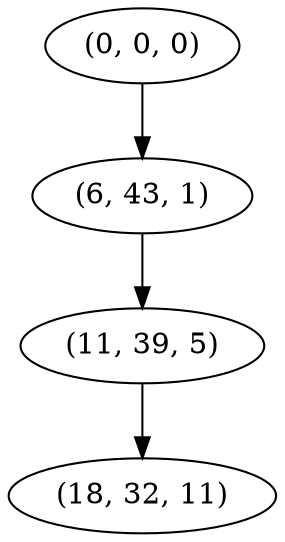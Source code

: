 digraph tree {
    "(0, 0, 0)";
    "(6, 43, 1)";
    "(11, 39, 5)";
    "(18, 32, 11)";
    "(0, 0, 0)" -> "(6, 43, 1)";
    "(6, 43, 1)" -> "(11, 39, 5)";
    "(11, 39, 5)" -> "(18, 32, 11)";
}
